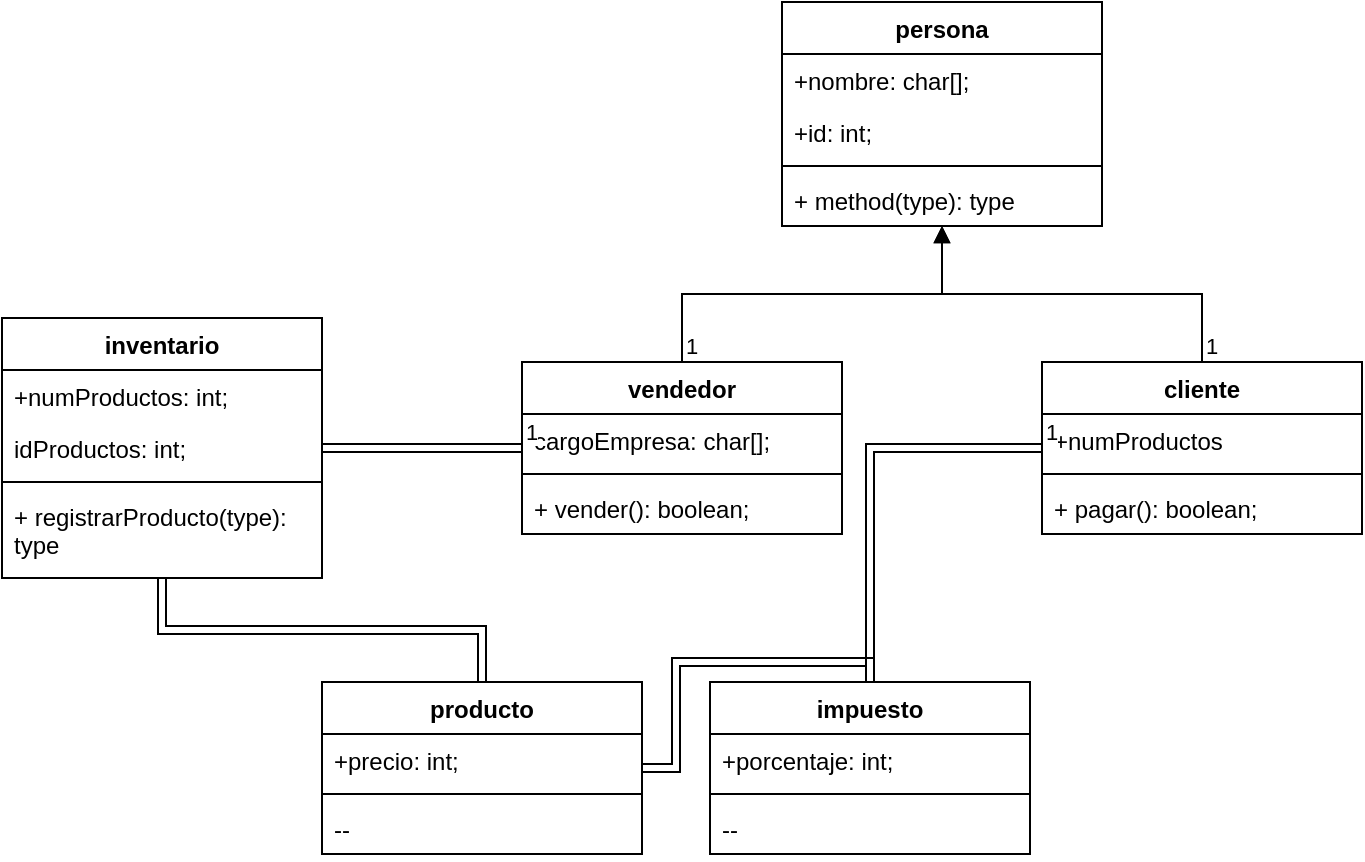 <mxfile version="22.0.6" type="github">
  <diagram name="Página-1" id="fzb3EYPNh8oV1zhCnx-8">
    <mxGraphModel dx="877" dy="471" grid="1" gridSize="10" guides="1" tooltips="1" connect="1" arrows="1" fold="1" page="1" pageScale="1" pageWidth="827" pageHeight="1169" math="0" shadow="0">
      <root>
        <mxCell id="0" />
        <mxCell id="1" parent="0" />
        <mxCell id="AU2TC5DFTQZBHVofsfYN-1" value="producto&lt;br&gt;" style="swimlane;fontStyle=1;align=center;verticalAlign=top;childLayout=stackLayout;horizontal=1;startSize=26;horizontalStack=0;resizeParent=1;resizeParentMax=0;resizeLast=0;collapsible=1;marginBottom=0;whiteSpace=wrap;html=1;" vertex="1" parent="1">
          <mxGeometry x="220" y="380" width="160" height="86" as="geometry" />
        </mxCell>
        <mxCell id="AU2TC5DFTQZBHVofsfYN-2" value="+precio: int;" style="text;strokeColor=none;fillColor=none;align=left;verticalAlign=top;spacingLeft=4;spacingRight=4;overflow=hidden;rotatable=0;points=[[0,0.5],[1,0.5]];portConstraint=eastwest;whiteSpace=wrap;html=1;" vertex="1" parent="AU2TC5DFTQZBHVofsfYN-1">
          <mxGeometry y="26" width="160" height="26" as="geometry" />
        </mxCell>
        <mxCell id="AU2TC5DFTQZBHVofsfYN-3" value="" style="line;strokeWidth=1;fillColor=none;align=left;verticalAlign=middle;spacingTop=-1;spacingLeft=3;spacingRight=3;rotatable=0;labelPosition=right;points=[];portConstraint=eastwest;strokeColor=inherit;" vertex="1" parent="AU2TC5DFTQZBHVofsfYN-1">
          <mxGeometry y="52" width="160" height="8" as="geometry" />
        </mxCell>
        <mxCell id="AU2TC5DFTQZBHVofsfYN-4" value="--" style="text;strokeColor=none;fillColor=none;align=left;verticalAlign=top;spacingLeft=4;spacingRight=4;overflow=hidden;rotatable=0;points=[[0,0.5],[1,0.5]];portConstraint=eastwest;whiteSpace=wrap;html=1;" vertex="1" parent="AU2TC5DFTQZBHVofsfYN-1">
          <mxGeometry y="60" width="160" height="26" as="geometry" />
        </mxCell>
        <mxCell id="AU2TC5DFTQZBHVofsfYN-5" value="impuesto" style="swimlane;fontStyle=1;align=center;verticalAlign=top;childLayout=stackLayout;horizontal=1;startSize=26;horizontalStack=0;resizeParent=1;resizeParentMax=0;resizeLast=0;collapsible=1;marginBottom=0;whiteSpace=wrap;html=1;" vertex="1" parent="1">
          <mxGeometry x="414" y="380" width="160" height="86" as="geometry" />
        </mxCell>
        <mxCell id="AU2TC5DFTQZBHVofsfYN-6" value="+porcentaje: int;" style="text;strokeColor=none;fillColor=none;align=left;verticalAlign=top;spacingLeft=4;spacingRight=4;overflow=hidden;rotatable=0;points=[[0,0.5],[1,0.5]];portConstraint=eastwest;whiteSpace=wrap;html=1;" vertex="1" parent="AU2TC5DFTQZBHVofsfYN-5">
          <mxGeometry y="26" width="160" height="26" as="geometry" />
        </mxCell>
        <mxCell id="AU2TC5DFTQZBHVofsfYN-7" value="" style="line;strokeWidth=1;fillColor=none;align=left;verticalAlign=middle;spacingTop=-1;spacingLeft=3;spacingRight=3;rotatable=0;labelPosition=right;points=[];portConstraint=eastwest;strokeColor=inherit;" vertex="1" parent="AU2TC5DFTQZBHVofsfYN-5">
          <mxGeometry y="52" width="160" height="8" as="geometry" />
        </mxCell>
        <mxCell id="AU2TC5DFTQZBHVofsfYN-8" value="--" style="text;strokeColor=none;fillColor=none;align=left;verticalAlign=top;spacingLeft=4;spacingRight=4;overflow=hidden;rotatable=0;points=[[0,0.5],[1,0.5]];portConstraint=eastwest;whiteSpace=wrap;html=1;" vertex="1" parent="AU2TC5DFTQZBHVofsfYN-5">
          <mxGeometry y="60" width="160" height="26" as="geometry" />
        </mxCell>
        <mxCell id="AU2TC5DFTQZBHVofsfYN-9" value="cliente" style="swimlane;fontStyle=1;align=center;verticalAlign=top;childLayout=stackLayout;horizontal=1;startSize=26;horizontalStack=0;resizeParent=1;resizeParentMax=0;resizeLast=0;collapsible=1;marginBottom=0;whiteSpace=wrap;html=1;" vertex="1" parent="1">
          <mxGeometry x="580" y="220" width="160" height="86" as="geometry" />
        </mxCell>
        <mxCell id="AU2TC5DFTQZBHVofsfYN-14" value="+numProductos" style="text;strokeColor=none;fillColor=none;align=left;verticalAlign=top;spacingLeft=4;spacingRight=4;overflow=hidden;rotatable=0;points=[[0,0.5],[1,0.5]];portConstraint=eastwest;whiteSpace=wrap;html=1;" vertex="1" parent="AU2TC5DFTQZBHVofsfYN-9">
          <mxGeometry y="26" width="160" height="26" as="geometry" />
        </mxCell>
        <mxCell id="AU2TC5DFTQZBHVofsfYN-11" value="" style="line;strokeWidth=1;fillColor=none;align=left;verticalAlign=middle;spacingTop=-1;spacingLeft=3;spacingRight=3;rotatable=0;labelPosition=right;points=[];portConstraint=eastwest;strokeColor=inherit;" vertex="1" parent="AU2TC5DFTQZBHVofsfYN-9">
          <mxGeometry y="52" width="160" height="8" as="geometry" />
        </mxCell>
        <mxCell id="AU2TC5DFTQZBHVofsfYN-12" value="+ pagar(): boolean;" style="text;strokeColor=none;fillColor=none;align=left;verticalAlign=top;spacingLeft=4;spacingRight=4;overflow=hidden;rotatable=0;points=[[0,0.5],[1,0.5]];portConstraint=eastwest;whiteSpace=wrap;html=1;" vertex="1" parent="AU2TC5DFTQZBHVofsfYN-9">
          <mxGeometry y="60" width="160" height="26" as="geometry" />
        </mxCell>
        <mxCell id="AU2TC5DFTQZBHVofsfYN-20" value="persona" style="swimlane;fontStyle=1;align=center;verticalAlign=top;childLayout=stackLayout;horizontal=1;startSize=26;horizontalStack=0;resizeParent=1;resizeParentMax=0;resizeLast=0;collapsible=1;marginBottom=0;whiteSpace=wrap;html=1;" vertex="1" parent="1">
          <mxGeometry x="450" y="40" width="160" height="112" as="geometry" />
        </mxCell>
        <mxCell id="AU2TC5DFTQZBHVofsfYN-21" value="+nombre: char[];" style="text;strokeColor=none;fillColor=none;align=left;verticalAlign=top;spacingLeft=4;spacingRight=4;overflow=hidden;rotatable=0;points=[[0,0.5],[1,0.5]];portConstraint=eastwest;whiteSpace=wrap;html=1;" vertex="1" parent="AU2TC5DFTQZBHVofsfYN-20">
          <mxGeometry y="26" width="160" height="26" as="geometry" />
        </mxCell>
        <mxCell id="AU2TC5DFTQZBHVofsfYN-24" value="+id: int;" style="text;strokeColor=none;fillColor=none;align=left;verticalAlign=top;spacingLeft=4;spacingRight=4;overflow=hidden;rotatable=0;points=[[0,0.5],[1,0.5]];portConstraint=eastwest;whiteSpace=wrap;html=1;" vertex="1" parent="AU2TC5DFTQZBHVofsfYN-20">
          <mxGeometry y="52" width="160" height="26" as="geometry" />
        </mxCell>
        <mxCell id="AU2TC5DFTQZBHVofsfYN-22" value="" style="line;strokeWidth=1;fillColor=none;align=left;verticalAlign=middle;spacingTop=-1;spacingLeft=3;spacingRight=3;rotatable=0;labelPosition=right;points=[];portConstraint=eastwest;strokeColor=inherit;" vertex="1" parent="AU2TC5DFTQZBHVofsfYN-20">
          <mxGeometry y="78" width="160" height="8" as="geometry" />
        </mxCell>
        <mxCell id="AU2TC5DFTQZBHVofsfYN-23" value="+ method(type): type" style="text;strokeColor=none;fillColor=none;align=left;verticalAlign=top;spacingLeft=4;spacingRight=4;overflow=hidden;rotatable=0;points=[[0,0.5],[1,0.5]];portConstraint=eastwest;whiteSpace=wrap;html=1;" vertex="1" parent="AU2TC5DFTQZBHVofsfYN-20">
          <mxGeometry y="86" width="160" height="26" as="geometry" />
        </mxCell>
        <mxCell id="AU2TC5DFTQZBHVofsfYN-26" value="vendedor" style="swimlane;fontStyle=1;align=center;verticalAlign=top;childLayout=stackLayout;horizontal=1;startSize=26;horizontalStack=0;resizeParent=1;resizeParentMax=0;resizeLast=0;collapsible=1;marginBottom=0;whiteSpace=wrap;html=1;" vertex="1" parent="1">
          <mxGeometry x="320" y="220" width="160" height="86" as="geometry" />
        </mxCell>
        <mxCell id="AU2TC5DFTQZBHVofsfYN-27" value="cargoEmpresa: char[];" style="text;strokeColor=none;fillColor=none;align=left;verticalAlign=top;spacingLeft=4;spacingRight=4;overflow=hidden;rotatable=0;points=[[0,0.5],[1,0.5]];portConstraint=eastwest;whiteSpace=wrap;html=1;" vertex="1" parent="AU2TC5DFTQZBHVofsfYN-26">
          <mxGeometry y="26" width="160" height="26" as="geometry" />
        </mxCell>
        <mxCell id="AU2TC5DFTQZBHVofsfYN-30" value="" style="line;strokeWidth=1;fillColor=none;align=left;verticalAlign=middle;spacingTop=-1;spacingLeft=3;spacingRight=3;rotatable=0;labelPosition=right;points=[];portConstraint=eastwest;strokeColor=inherit;" vertex="1" parent="AU2TC5DFTQZBHVofsfYN-26">
          <mxGeometry y="52" width="160" height="8" as="geometry" />
        </mxCell>
        <mxCell id="AU2TC5DFTQZBHVofsfYN-31" value="+ vender(): boolean;" style="text;strokeColor=none;fillColor=none;align=left;verticalAlign=top;spacingLeft=4;spacingRight=4;overflow=hidden;rotatable=0;points=[[0,0.5],[1,0.5]];portConstraint=eastwest;whiteSpace=wrap;html=1;" vertex="1" parent="AU2TC5DFTQZBHVofsfYN-26">
          <mxGeometry y="60" width="160" height="26" as="geometry" />
        </mxCell>
        <mxCell id="AU2TC5DFTQZBHVofsfYN-32" value="" style="endArrow=block;endFill=1;html=1;edgeStyle=orthogonalEdgeStyle;align=left;verticalAlign=top;rounded=0;" edge="1" parent="1" source="AU2TC5DFTQZBHVofsfYN-26" target="AU2TC5DFTQZBHVofsfYN-20">
          <mxGeometry x="-1" relative="1" as="geometry">
            <mxPoint x="310" y="200" as="sourcePoint" />
            <mxPoint x="470" y="200" as="targetPoint" />
          </mxGeometry>
        </mxCell>
        <mxCell id="AU2TC5DFTQZBHVofsfYN-33" value="1" style="edgeLabel;resizable=0;html=1;align=left;verticalAlign=bottom;" connectable="0" vertex="1" parent="AU2TC5DFTQZBHVofsfYN-32">
          <mxGeometry x="-1" relative="1" as="geometry" />
        </mxCell>
        <mxCell id="AU2TC5DFTQZBHVofsfYN-34" value="" style="endArrow=block;endFill=1;html=1;edgeStyle=orthogonalEdgeStyle;align=left;verticalAlign=top;rounded=0;" edge="1" parent="1" source="AU2TC5DFTQZBHVofsfYN-9" target="AU2TC5DFTQZBHVofsfYN-20">
          <mxGeometry x="-1" relative="1" as="geometry">
            <mxPoint x="680" y="180" as="sourcePoint" />
            <mxPoint x="470" y="200" as="targetPoint" />
          </mxGeometry>
        </mxCell>
        <mxCell id="AU2TC5DFTQZBHVofsfYN-35" value="1" style="edgeLabel;resizable=0;html=1;align=left;verticalAlign=bottom;" connectable="0" vertex="1" parent="AU2TC5DFTQZBHVofsfYN-34">
          <mxGeometry x="-1" relative="1" as="geometry" />
        </mxCell>
        <mxCell id="AU2TC5DFTQZBHVofsfYN-36" value="inventario" style="swimlane;fontStyle=1;align=center;verticalAlign=top;childLayout=stackLayout;horizontal=1;startSize=26;horizontalStack=0;resizeParent=1;resizeParentMax=0;resizeLast=0;collapsible=1;marginBottom=0;whiteSpace=wrap;html=1;" vertex="1" parent="1">
          <mxGeometry x="60" y="198" width="160" height="130" as="geometry" />
        </mxCell>
        <mxCell id="AU2TC5DFTQZBHVofsfYN-37" value="+numProductos: int;" style="text;strokeColor=none;fillColor=none;align=left;verticalAlign=top;spacingLeft=4;spacingRight=4;overflow=hidden;rotatable=0;points=[[0,0.5],[1,0.5]];portConstraint=eastwest;whiteSpace=wrap;html=1;" vertex="1" parent="AU2TC5DFTQZBHVofsfYN-36">
          <mxGeometry y="26" width="160" height="26" as="geometry" />
        </mxCell>
        <mxCell id="AU2TC5DFTQZBHVofsfYN-40" value="idProductos: int;" style="text;strokeColor=none;fillColor=none;align=left;verticalAlign=top;spacingLeft=4;spacingRight=4;overflow=hidden;rotatable=0;points=[[0,0.5],[1,0.5]];portConstraint=eastwest;whiteSpace=wrap;html=1;" vertex="1" parent="AU2TC5DFTQZBHVofsfYN-36">
          <mxGeometry y="52" width="160" height="26" as="geometry" />
        </mxCell>
        <mxCell id="AU2TC5DFTQZBHVofsfYN-38" value="" style="line;strokeWidth=1;fillColor=none;align=left;verticalAlign=middle;spacingTop=-1;spacingLeft=3;spacingRight=3;rotatable=0;labelPosition=right;points=[];portConstraint=eastwest;strokeColor=inherit;" vertex="1" parent="AU2TC5DFTQZBHVofsfYN-36">
          <mxGeometry y="78" width="160" height="8" as="geometry" />
        </mxCell>
        <mxCell id="AU2TC5DFTQZBHVofsfYN-39" value="+ registrarProducto(type): type" style="text;strokeColor=none;fillColor=none;align=left;verticalAlign=top;spacingLeft=4;spacingRight=4;overflow=hidden;rotatable=0;points=[[0,0.5],[1,0.5]];portConstraint=eastwest;whiteSpace=wrap;html=1;" vertex="1" parent="AU2TC5DFTQZBHVofsfYN-36">
          <mxGeometry y="86" width="160" height="44" as="geometry" />
        </mxCell>
        <mxCell id="AU2TC5DFTQZBHVofsfYN-42" value="" style="endArrow=block;endFill=1;html=1;edgeStyle=orthogonalEdgeStyle;align=left;verticalAlign=top;rounded=0;shape=link;" edge="1" parent="1" source="AU2TC5DFTQZBHVofsfYN-26" target="AU2TC5DFTQZBHVofsfYN-36">
          <mxGeometry x="-1" relative="1" as="geometry">
            <mxPoint x="340" y="230" as="sourcePoint" />
            <mxPoint x="500" y="230" as="targetPoint" />
          </mxGeometry>
        </mxCell>
        <mxCell id="AU2TC5DFTQZBHVofsfYN-43" value="1" style="edgeLabel;resizable=0;html=1;align=left;verticalAlign=bottom;" connectable="0" vertex="1" parent="AU2TC5DFTQZBHVofsfYN-42">
          <mxGeometry x="-1" relative="1" as="geometry" />
        </mxCell>
        <mxCell id="AU2TC5DFTQZBHVofsfYN-44" value="" style="endArrow=block;endFill=1;html=1;edgeStyle=orthogonalEdgeStyle;align=left;verticalAlign=top;rounded=0;entryX=0.5;entryY=0;entryDx=0;entryDy=0;shape=link;" edge="1" parent="1" source="AU2TC5DFTQZBHVofsfYN-1" target="AU2TC5DFTQZBHVofsfYN-5">
          <mxGeometry x="-1" relative="1" as="geometry">
            <mxPoint x="340" y="230" as="sourcePoint" />
            <mxPoint x="500" y="230" as="targetPoint" />
          </mxGeometry>
        </mxCell>
        <mxCell id="AU2TC5DFTQZBHVofsfYN-47" value="" style="endArrow=block;endFill=1;html=1;edgeStyle=orthogonalEdgeStyle;align=left;verticalAlign=top;rounded=0;shape=link;" edge="1" parent="1" source="AU2TC5DFTQZBHVofsfYN-1" target="AU2TC5DFTQZBHVofsfYN-36">
          <mxGeometry x="-1" relative="1" as="geometry">
            <mxPoint x="340" y="230" as="sourcePoint" />
            <mxPoint x="500" y="230" as="targetPoint" />
          </mxGeometry>
        </mxCell>
        <mxCell id="AU2TC5DFTQZBHVofsfYN-49" value="" style="endArrow=block;endFill=1;html=1;edgeStyle=orthogonalEdgeStyle;align=left;verticalAlign=top;rounded=0;shape=link;" edge="1" parent="1" source="AU2TC5DFTQZBHVofsfYN-9" target="AU2TC5DFTQZBHVofsfYN-5">
          <mxGeometry x="-1" relative="1" as="geometry">
            <mxPoint x="340" y="260" as="sourcePoint" />
            <mxPoint x="500" y="260" as="targetPoint" />
          </mxGeometry>
        </mxCell>
        <mxCell id="AU2TC5DFTQZBHVofsfYN-50" value="1" style="edgeLabel;resizable=0;html=1;align=left;verticalAlign=bottom;" connectable="0" vertex="1" parent="AU2TC5DFTQZBHVofsfYN-49">
          <mxGeometry x="-1" relative="1" as="geometry" />
        </mxCell>
      </root>
    </mxGraphModel>
  </diagram>
</mxfile>
